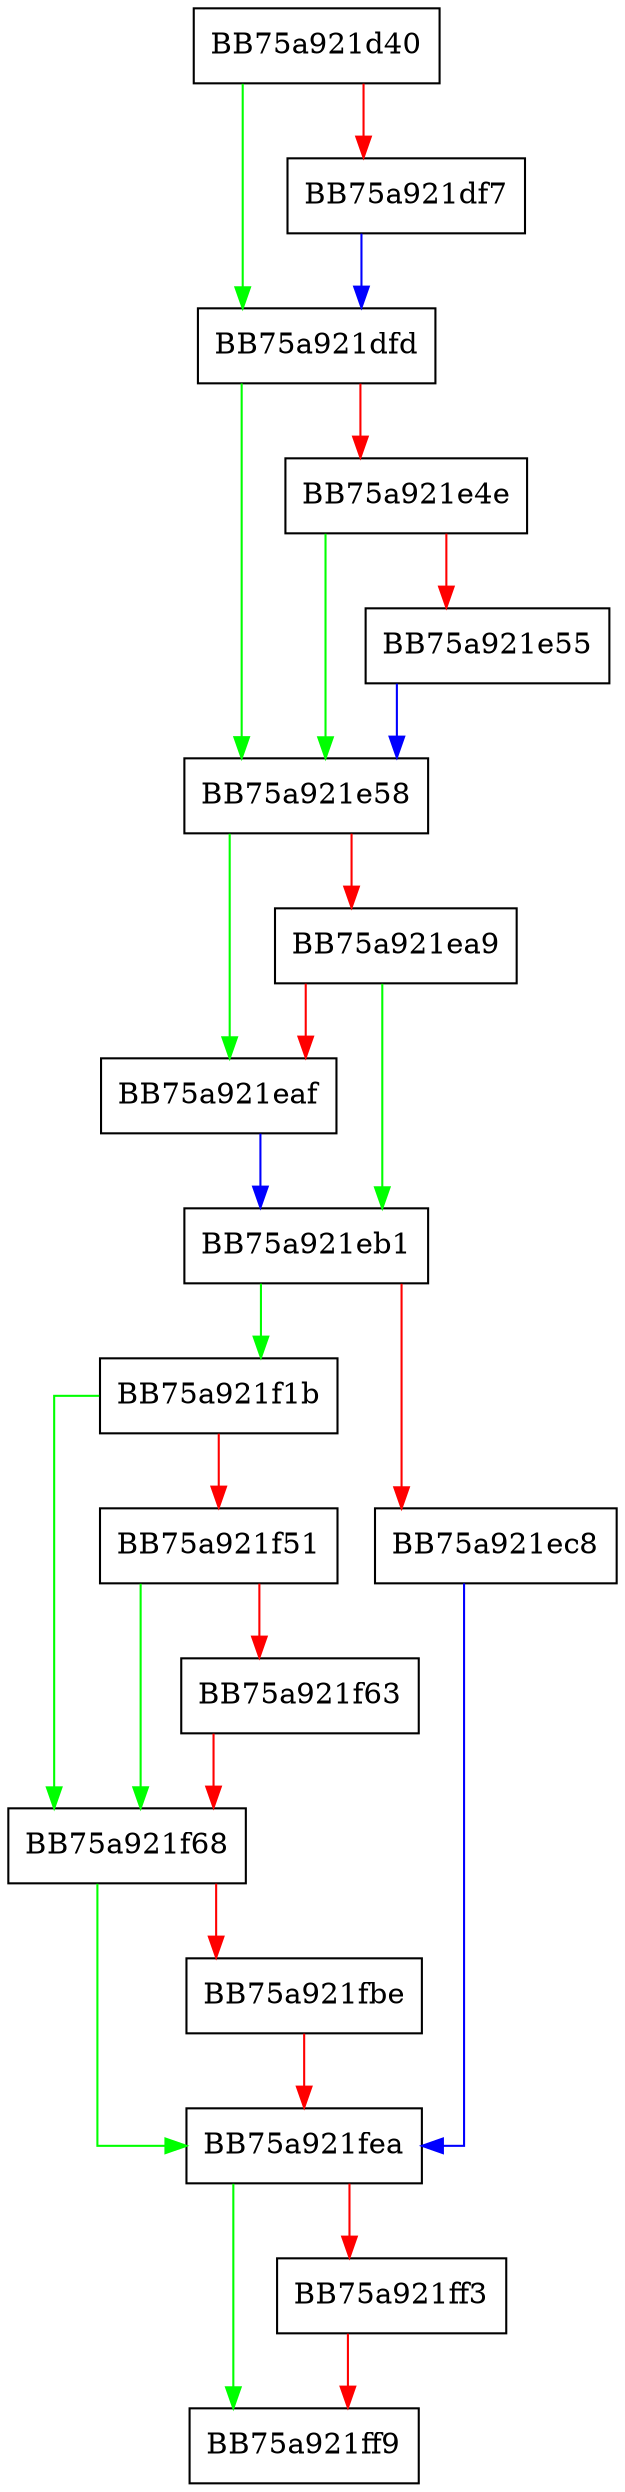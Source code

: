 digraph agent_init {
  node [shape="box"];
  graph [splines=ortho];
  BB75a921d40 -> BB75a921dfd [color="green"];
  BB75a921d40 -> BB75a921df7 [color="red"];
  BB75a921df7 -> BB75a921dfd [color="blue"];
  BB75a921dfd -> BB75a921e58 [color="green"];
  BB75a921dfd -> BB75a921e4e [color="red"];
  BB75a921e4e -> BB75a921e58 [color="green"];
  BB75a921e4e -> BB75a921e55 [color="red"];
  BB75a921e55 -> BB75a921e58 [color="blue"];
  BB75a921e58 -> BB75a921eaf [color="green"];
  BB75a921e58 -> BB75a921ea9 [color="red"];
  BB75a921ea9 -> BB75a921eb1 [color="green"];
  BB75a921ea9 -> BB75a921eaf [color="red"];
  BB75a921eaf -> BB75a921eb1 [color="blue"];
  BB75a921eb1 -> BB75a921f1b [color="green"];
  BB75a921eb1 -> BB75a921ec8 [color="red"];
  BB75a921ec8 -> BB75a921fea [color="blue"];
  BB75a921f1b -> BB75a921f68 [color="green"];
  BB75a921f1b -> BB75a921f51 [color="red"];
  BB75a921f51 -> BB75a921f68 [color="green"];
  BB75a921f51 -> BB75a921f63 [color="red"];
  BB75a921f63 -> BB75a921f68 [color="red"];
  BB75a921f68 -> BB75a921fea [color="green"];
  BB75a921f68 -> BB75a921fbe [color="red"];
  BB75a921fbe -> BB75a921fea [color="red"];
  BB75a921fea -> BB75a921ff9 [color="green"];
  BB75a921fea -> BB75a921ff3 [color="red"];
  BB75a921ff3 -> BB75a921ff9 [color="red"];
}